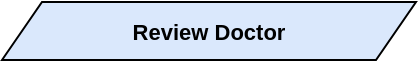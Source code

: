 <mxfile version="24.2.5" type="github">
  <diagram name="Page-1" id="QZbvU5UdVqbodoA97YqL">
    <mxGraphModel dx="2059" dy="716" grid="0" gridSize="10" guides="1" tooltips="1" connect="1" arrows="1" fold="1" page="0" pageScale="1" pageWidth="827" pageHeight="1169" math="0" shadow="0">
      <root>
        <mxCell id="0" />
        <mxCell id="1" parent="0" />
        <mxCell id="QZN1cMEf-9EO_mcpa69U-1" value="&lt;b&gt;Review Doctor&lt;/b&gt;" style="shape=parallelogram;perimeter=parallelogramPerimeter;whiteSpace=wrap;html=1;fixedSize=1;fillColor=#dae8fc;strokeColor=#000000;fontFamily=Helvetica;fontSize=11;fontColor=default;labelBackgroundColor=none;" vertex="1" parent="1">
          <mxGeometry x="-781" y="321" width="207" height="29" as="geometry" />
        </mxCell>
      </root>
    </mxGraphModel>
  </diagram>
</mxfile>
